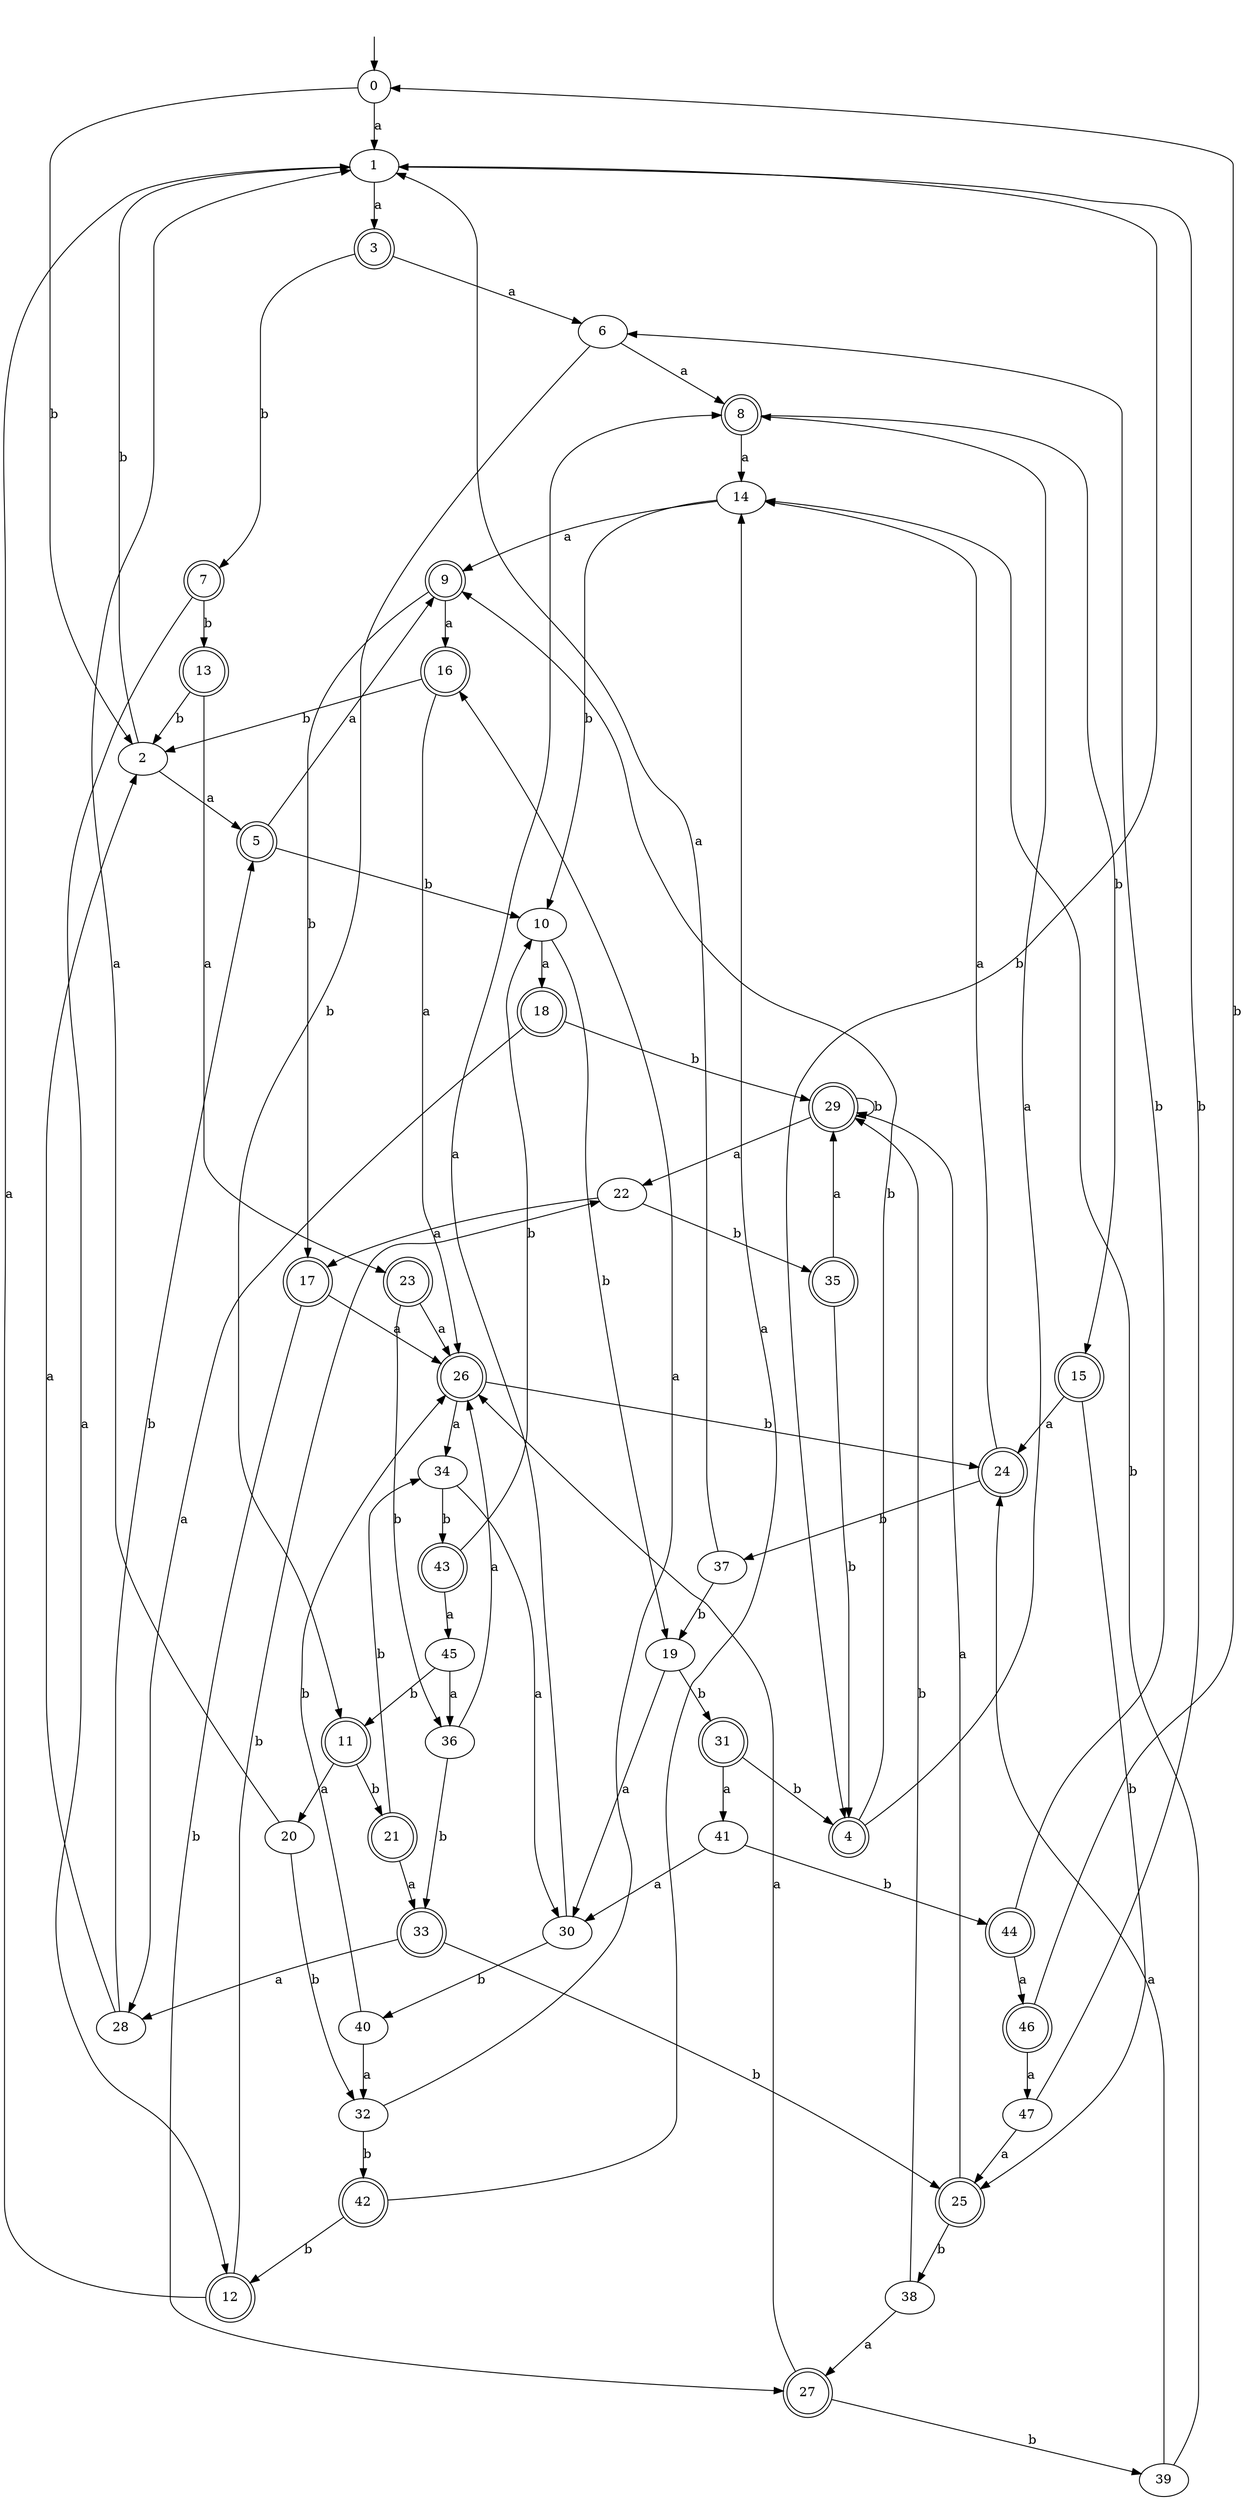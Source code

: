 digraph RandomDFA {
  __start0 [label="", shape=none];
  __start0 -> 0 [label=""];
  0 [shape=circle]
  0 -> 1 [label="a"]
  0 -> 2 [label="b"]
  1
  1 -> 3 [label="a"]
  1 -> 4 [label="b"]
  2
  2 -> 5 [label="a"]
  2 -> 1 [label="b"]
  3 [shape=doublecircle]
  3 -> 6 [label="a"]
  3 -> 7 [label="b"]
  4 [shape=doublecircle]
  4 -> 8 [label="a"]
  4 -> 9 [label="b"]
  5 [shape=doublecircle]
  5 -> 9 [label="a"]
  5 -> 10 [label="b"]
  6
  6 -> 8 [label="a"]
  6 -> 11 [label="b"]
  7 [shape=doublecircle]
  7 -> 12 [label="a"]
  7 -> 13 [label="b"]
  8 [shape=doublecircle]
  8 -> 14 [label="a"]
  8 -> 15 [label="b"]
  9 [shape=doublecircle]
  9 -> 16 [label="a"]
  9 -> 17 [label="b"]
  10
  10 -> 18 [label="a"]
  10 -> 19 [label="b"]
  11 [shape=doublecircle]
  11 -> 20 [label="a"]
  11 -> 21 [label="b"]
  12 [shape=doublecircle]
  12 -> 1 [label="a"]
  12 -> 22 [label="b"]
  13 [shape=doublecircle]
  13 -> 23 [label="a"]
  13 -> 2 [label="b"]
  14
  14 -> 9 [label="a"]
  14 -> 10 [label="b"]
  15 [shape=doublecircle]
  15 -> 24 [label="a"]
  15 -> 25 [label="b"]
  16 [shape=doublecircle]
  16 -> 26 [label="a"]
  16 -> 2 [label="b"]
  17 [shape=doublecircle]
  17 -> 26 [label="a"]
  17 -> 27 [label="b"]
  18 [shape=doublecircle]
  18 -> 28 [label="a"]
  18 -> 29 [label="b"]
  19
  19 -> 30 [label="a"]
  19 -> 31 [label="b"]
  20
  20 -> 1 [label="a"]
  20 -> 32 [label="b"]
  21 [shape=doublecircle]
  21 -> 33 [label="a"]
  21 -> 34 [label="b"]
  22
  22 -> 17 [label="a"]
  22 -> 35 [label="b"]
  23 [shape=doublecircle]
  23 -> 26 [label="a"]
  23 -> 36 [label="b"]
  24 [shape=doublecircle]
  24 -> 14 [label="a"]
  24 -> 37 [label="b"]
  25 [shape=doublecircle]
  25 -> 29 [label="a"]
  25 -> 38 [label="b"]
  26 [shape=doublecircle]
  26 -> 34 [label="a"]
  26 -> 24 [label="b"]
  27 [shape=doublecircle]
  27 -> 26 [label="a"]
  27 -> 39 [label="b"]
  28
  28 -> 2 [label="a"]
  28 -> 5 [label="b"]
  29 [shape=doublecircle]
  29 -> 22 [label="a"]
  29 -> 29 [label="b"]
  30
  30 -> 8 [label="a"]
  30 -> 40 [label="b"]
  31 [shape=doublecircle]
  31 -> 41 [label="a"]
  31 -> 4 [label="b"]
  32
  32 -> 16 [label="a"]
  32 -> 42 [label="b"]
  33 [shape=doublecircle]
  33 -> 28 [label="a"]
  33 -> 25 [label="b"]
  34
  34 -> 30 [label="a"]
  34 -> 43 [label="b"]
  35 [shape=doublecircle]
  35 -> 29 [label="a"]
  35 -> 4 [label="b"]
  36
  36 -> 26 [label="a"]
  36 -> 33 [label="b"]
  37
  37 -> 1 [label="a"]
  37 -> 19 [label="b"]
  38
  38 -> 27 [label="a"]
  38 -> 29 [label="b"]
  39
  39 -> 24 [label="a"]
  39 -> 14 [label="b"]
  40
  40 -> 32 [label="a"]
  40 -> 26 [label="b"]
  41
  41 -> 30 [label="a"]
  41 -> 44 [label="b"]
  42 [shape=doublecircle]
  42 -> 14 [label="a"]
  42 -> 12 [label="b"]
  43 [shape=doublecircle]
  43 -> 45 [label="a"]
  43 -> 10 [label="b"]
  44 [shape=doublecircle]
  44 -> 46 [label="a"]
  44 -> 6 [label="b"]
  45
  45 -> 36 [label="a"]
  45 -> 11 [label="b"]
  46 [shape=doublecircle]
  46 -> 47 [label="a"]
  46 -> 0 [label="b"]
  47
  47 -> 25 [label="a"]
  47 -> 1 [label="b"]
}
